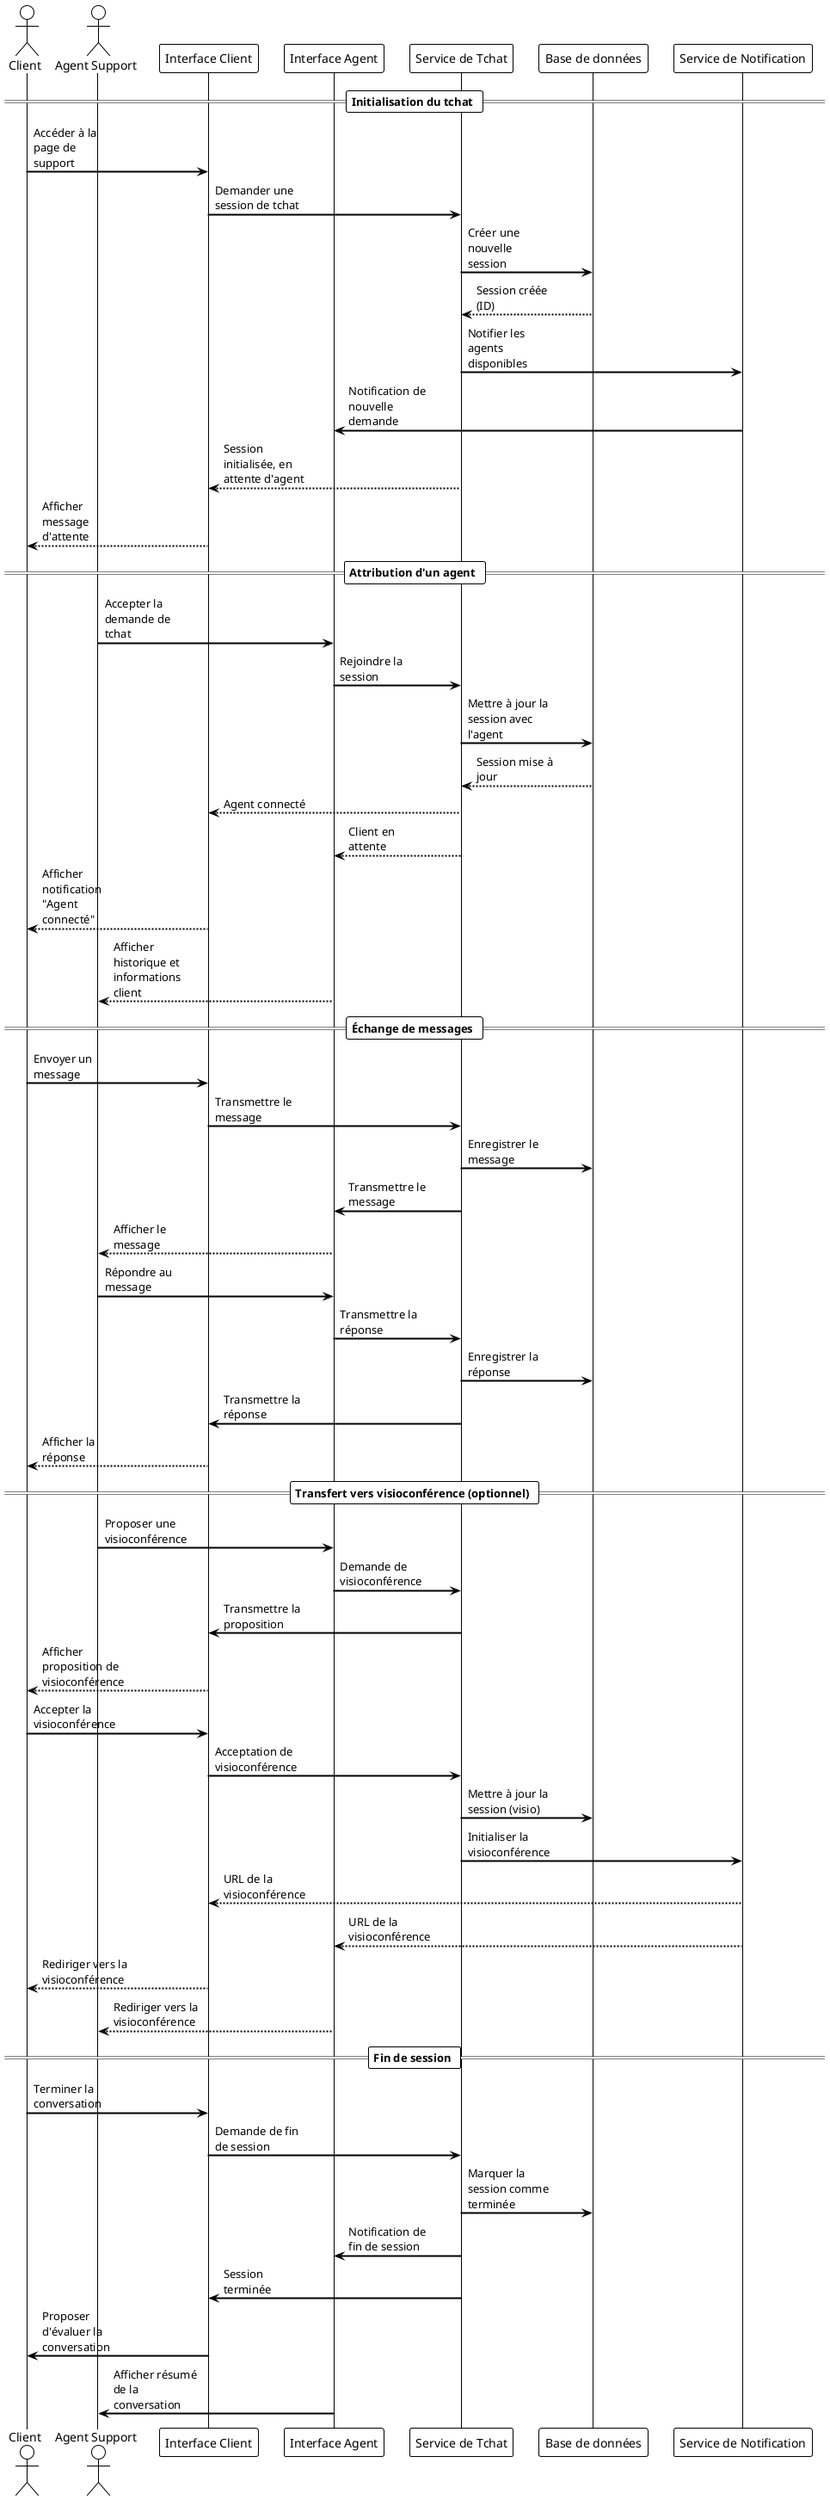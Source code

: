 @startuml Diagramme de séquence - POC de tchat
!theme plain
skinparam sequenceArrowThickness 2
skinparam roundcorner 5
skinparam maxmessagesize 100

actor "Client" as Client
actor "Agent Support" as Agent
participant "Interface Client" as ClientUI
participant "Interface Agent" as AgentUI
participant "Service de Tchat" as ChatService
participant "Base de données" as DB
participant "Service de Notification" as NotifService

== Initialisation du tchat ==

Client -> ClientUI : Accéder à la page de support
ClientUI -> ChatService : Demander une session de tchat
ChatService -> DB : Créer une nouvelle session
DB --> ChatService : Session créée (ID)
ChatService -> NotifService : Notifier les agents disponibles
NotifService -> AgentUI : Notification de nouvelle demande
ChatService --> ClientUI : Session initialisée, en attente d'agent
ClientUI --> Client : Afficher message d'attente

== Attribution d'un agent ==

Agent -> AgentUI : Accepter la demande de tchat
AgentUI -> ChatService : Rejoindre la session
ChatService -> DB : Mettre à jour la session avec l'agent
DB --> ChatService : Session mise à jour
ChatService --> ClientUI : Agent connecté
ChatService --> AgentUI : Client en attente
ClientUI --> Client : Afficher notification "Agent connecté"
AgentUI --> Agent : Afficher historique et informations client

== Échange de messages ==

Client -> ClientUI : Envoyer un message
ClientUI -> ChatService : Transmettre le message
ChatService -> DB : Enregistrer le message
ChatService -> AgentUI : Transmettre le message
AgentUI --> Agent : Afficher le message
Agent -> AgentUI : Répondre au message
AgentUI -> ChatService : Transmettre la réponse
ChatService -> DB : Enregistrer la réponse
ChatService -> ClientUI : Transmettre la réponse
ClientUI --> Client : Afficher la réponse

== Transfert vers visioconférence (optionnel) ==

Agent -> AgentUI : Proposer une visioconférence
AgentUI -> ChatService : Demande de visioconférence
ChatService -> ClientUI : Transmettre la proposition
ClientUI --> Client : Afficher proposition de visioconférence
Client -> ClientUI : Accepter la visioconférence
ClientUI -> ChatService : Acceptation de visioconférence
ChatService -> DB : Mettre à jour la session (visio)
ChatService -> NotifService : Initialiser la visioconférence
NotifService --> ClientUI : URL de la visioconférence
NotifService --> AgentUI : URL de la visioconférence
ClientUI --> Client : Rediriger vers la visioconférence
AgentUI --> Agent : Rediriger vers la visioconférence

== Fin de session ==

Client -> ClientUI : Terminer la conversation
ClientUI -> ChatService : Demande de fin de session
ChatService -> DB : Marquer la session comme terminée
ChatService -> AgentUI : Notification de fin de session
ChatService -> ClientUI : Session terminée
ClientUI -> Client : Proposer d'évaluer la conversation
AgentUI -> Agent : Afficher résumé de la conversation

@enduml